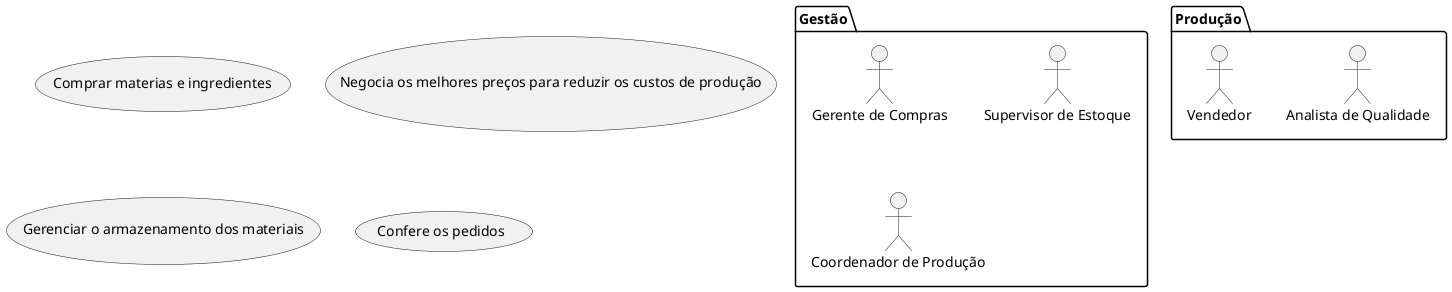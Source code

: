 @startuml Delicias Gourmet
package Gestão {
    actor "Gerente de Compras" as gc
    actor "Supervisor de Estoque" as se
    actor "Coordenador de Produção" as cp
}

package Produção {
    actor "Analista de Qualidade" as aq
    actor "Vendedor" as v
}

usecase "Comprar materias e ingredientes" as UC1
usecase "Negocia os melhores preços para reduzir os custos de produção" as UC2

usecase "Gerenciar o armazenamento dos materiais" as UC3
usecase "Confere os pedidos" as UC4

@enduml
